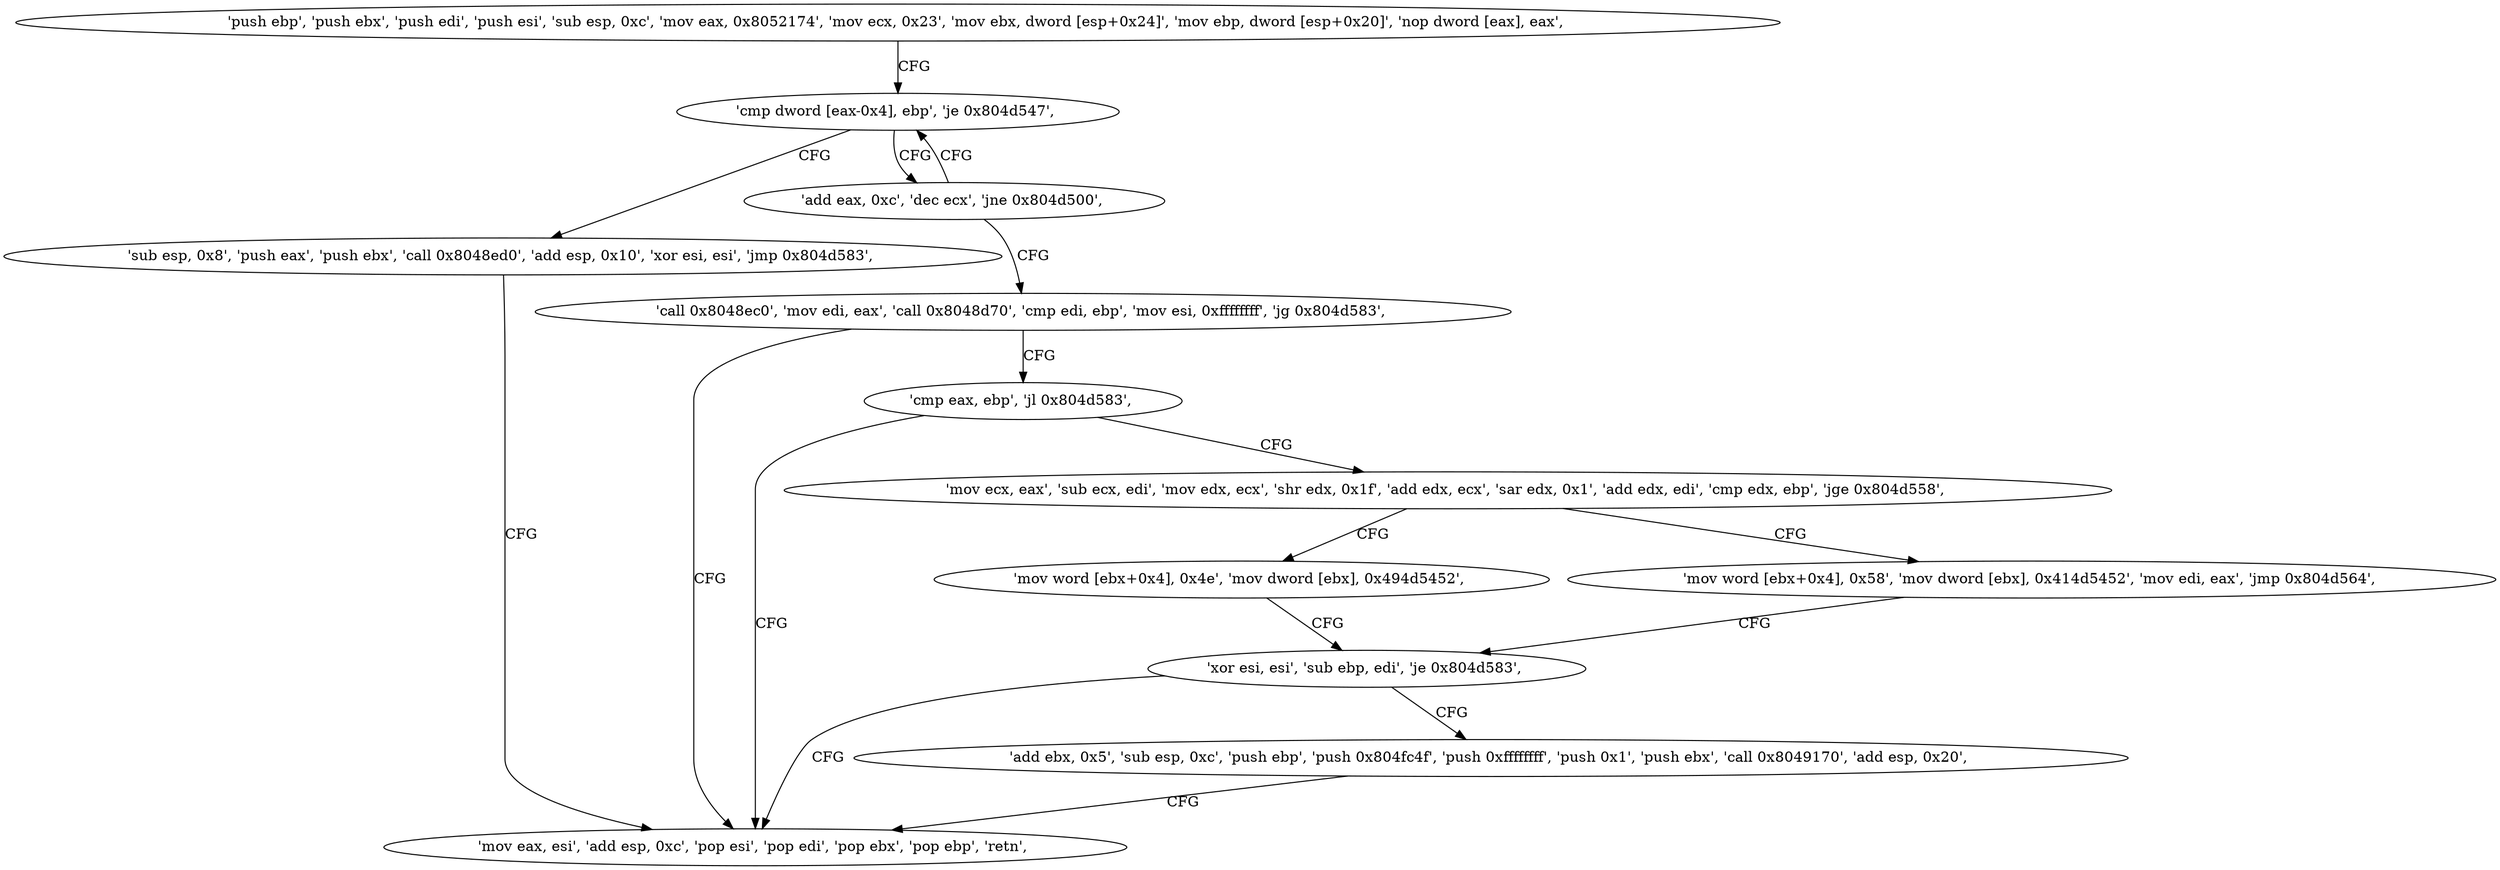 digraph "func" {
"134534368" [label = "'push ebp', 'push ebx', 'push edi', 'push esi', 'sub esp, 0xc', 'mov eax, 0x8052174', 'mov ecx, 0x23', 'mov ebx, dword [esp+0x24]', 'mov ebp, dword [esp+0x20]', 'nop dword [eax], eax', " ]
"134534400" [label = "'cmp dword [eax-0x4], ebp', 'je 0x804d547', " ]
"134534471" [label = "'sub esp, 0x8', 'push eax', 'push ebx', 'call 0x8048ed0', 'add esp, 0x10', 'xor esi, esi', 'jmp 0x804d583', " ]
"134534531" [label = "'mov eax, esi', 'add esp, 0xc', 'pop esi', 'pop edi', 'pop ebx', 'pop ebp', 'retn', " ]
"134534405" [label = "'add eax, 0xc', 'dec ecx', 'jne 0x804d500', " ]
"134534411" [label = "'call 0x8048ec0', 'mov edi, eax', 'call 0x8048d70', 'cmp edi, ebp', 'mov esi, 0xffffffff', 'jg 0x804d583', " ]
"134534432" [label = "'cmp eax, ebp', 'jl 0x804d583', " ]
"134534436" [label = "'mov ecx, eax', 'sub ecx, edi', 'mov edx, ecx', 'shr edx, 0x1f', 'add edx, ecx', 'sar edx, 0x1', 'add edx, edi', 'cmp edx, ebp', 'jge 0x804d558', " ]
"134534488" [label = "'mov word [ebx+0x4], 0x4e', 'mov dword [ebx], 0x494d5452', " ]
"134534455" [label = "'mov word [ebx+0x4], 0x58', 'mov dword [ebx], 0x414d5452', 'mov edi, eax', 'jmp 0x804d564', " ]
"134534500" [label = "'xor esi, esi', 'sub ebp, edi', 'je 0x804d583', " ]
"134534506" [label = "'add ebx, 0x5', 'sub esp, 0xc', 'push ebp', 'push 0x804fc4f', 'push 0xffffffff', 'push 0x1', 'push ebx', 'call 0x8049170', 'add esp, 0x20', " ]
"134534368" -> "134534400" [ label = "CFG" ]
"134534400" -> "134534471" [ label = "CFG" ]
"134534400" -> "134534405" [ label = "CFG" ]
"134534471" -> "134534531" [ label = "CFG" ]
"134534405" -> "134534400" [ label = "CFG" ]
"134534405" -> "134534411" [ label = "CFG" ]
"134534411" -> "134534531" [ label = "CFG" ]
"134534411" -> "134534432" [ label = "CFG" ]
"134534432" -> "134534531" [ label = "CFG" ]
"134534432" -> "134534436" [ label = "CFG" ]
"134534436" -> "134534488" [ label = "CFG" ]
"134534436" -> "134534455" [ label = "CFG" ]
"134534488" -> "134534500" [ label = "CFG" ]
"134534455" -> "134534500" [ label = "CFG" ]
"134534500" -> "134534531" [ label = "CFG" ]
"134534500" -> "134534506" [ label = "CFG" ]
"134534506" -> "134534531" [ label = "CFG" ]
}

